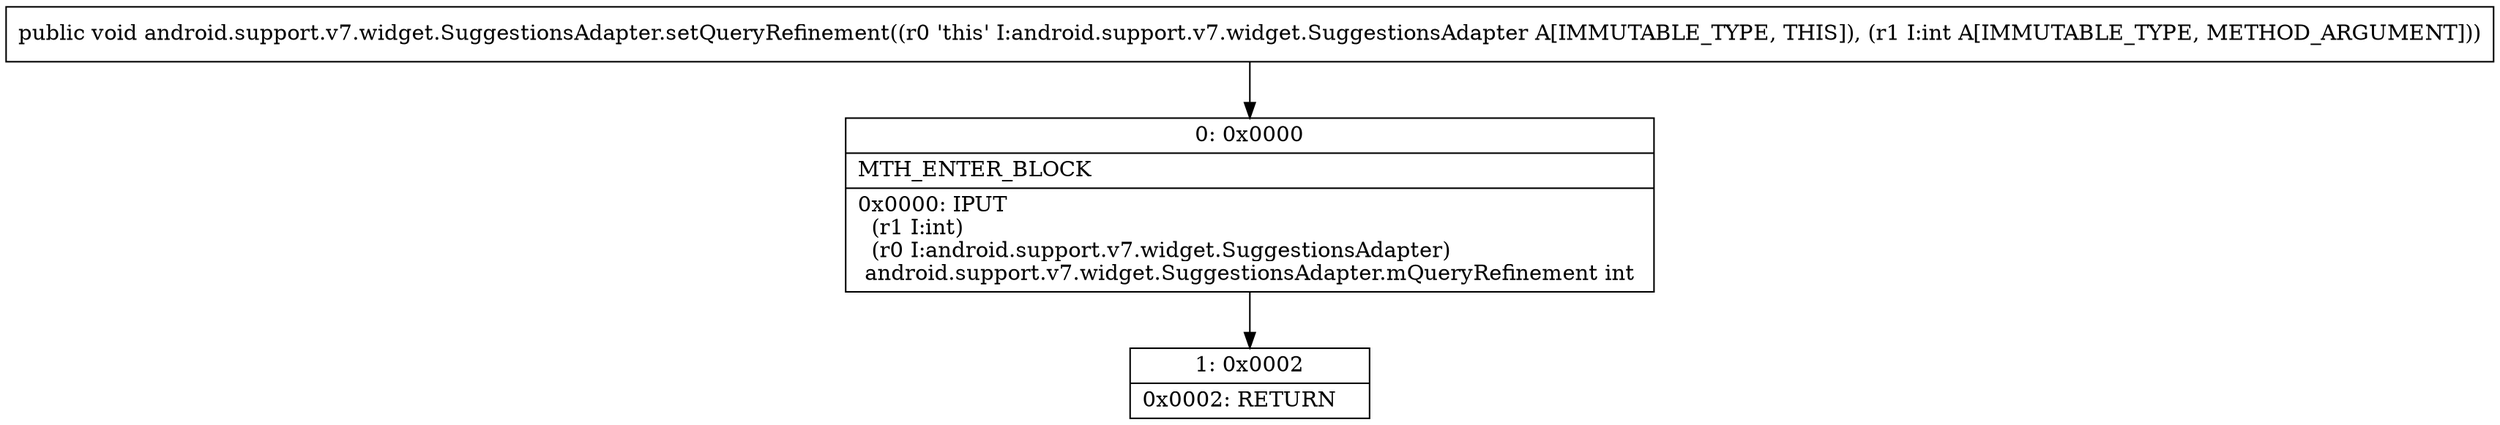 digraph "CFG forandroid.support.v7.widget.SuggestionsAdapter.setQueryRefinement(I)V" {
Node_0 [shape=record,label="{0\:\ 0x0000|MTH_ENTER_BLOCK\l|0x0000: IPUT  \l  (r1 I:int)\l  (r0 I:android.support.v7.widget.SuggestionsAdapter)\l android.support.v7.widget.SuggestionsAdapter.mQueryRefinement int \l}"];
Node_1 [shape=record,label="{1\:\ 0x0002|0x0002: RETURN   \l}"];
MethodNode[shape=record,label="{public void android.support.v7.widget.SuggestionsAdapter.setQueryRefinement((r0 'this' I:android.support.v7.widget.SuggestionsAdapter A[IMMUTABLE_TYPE, THIS]), (r1 I:int A[IMMUTABLE_TYPE, METHOD_ARGUMENT])) }"];
MethodNode -> Node_0;
Node_0 -> Node_1;
}

